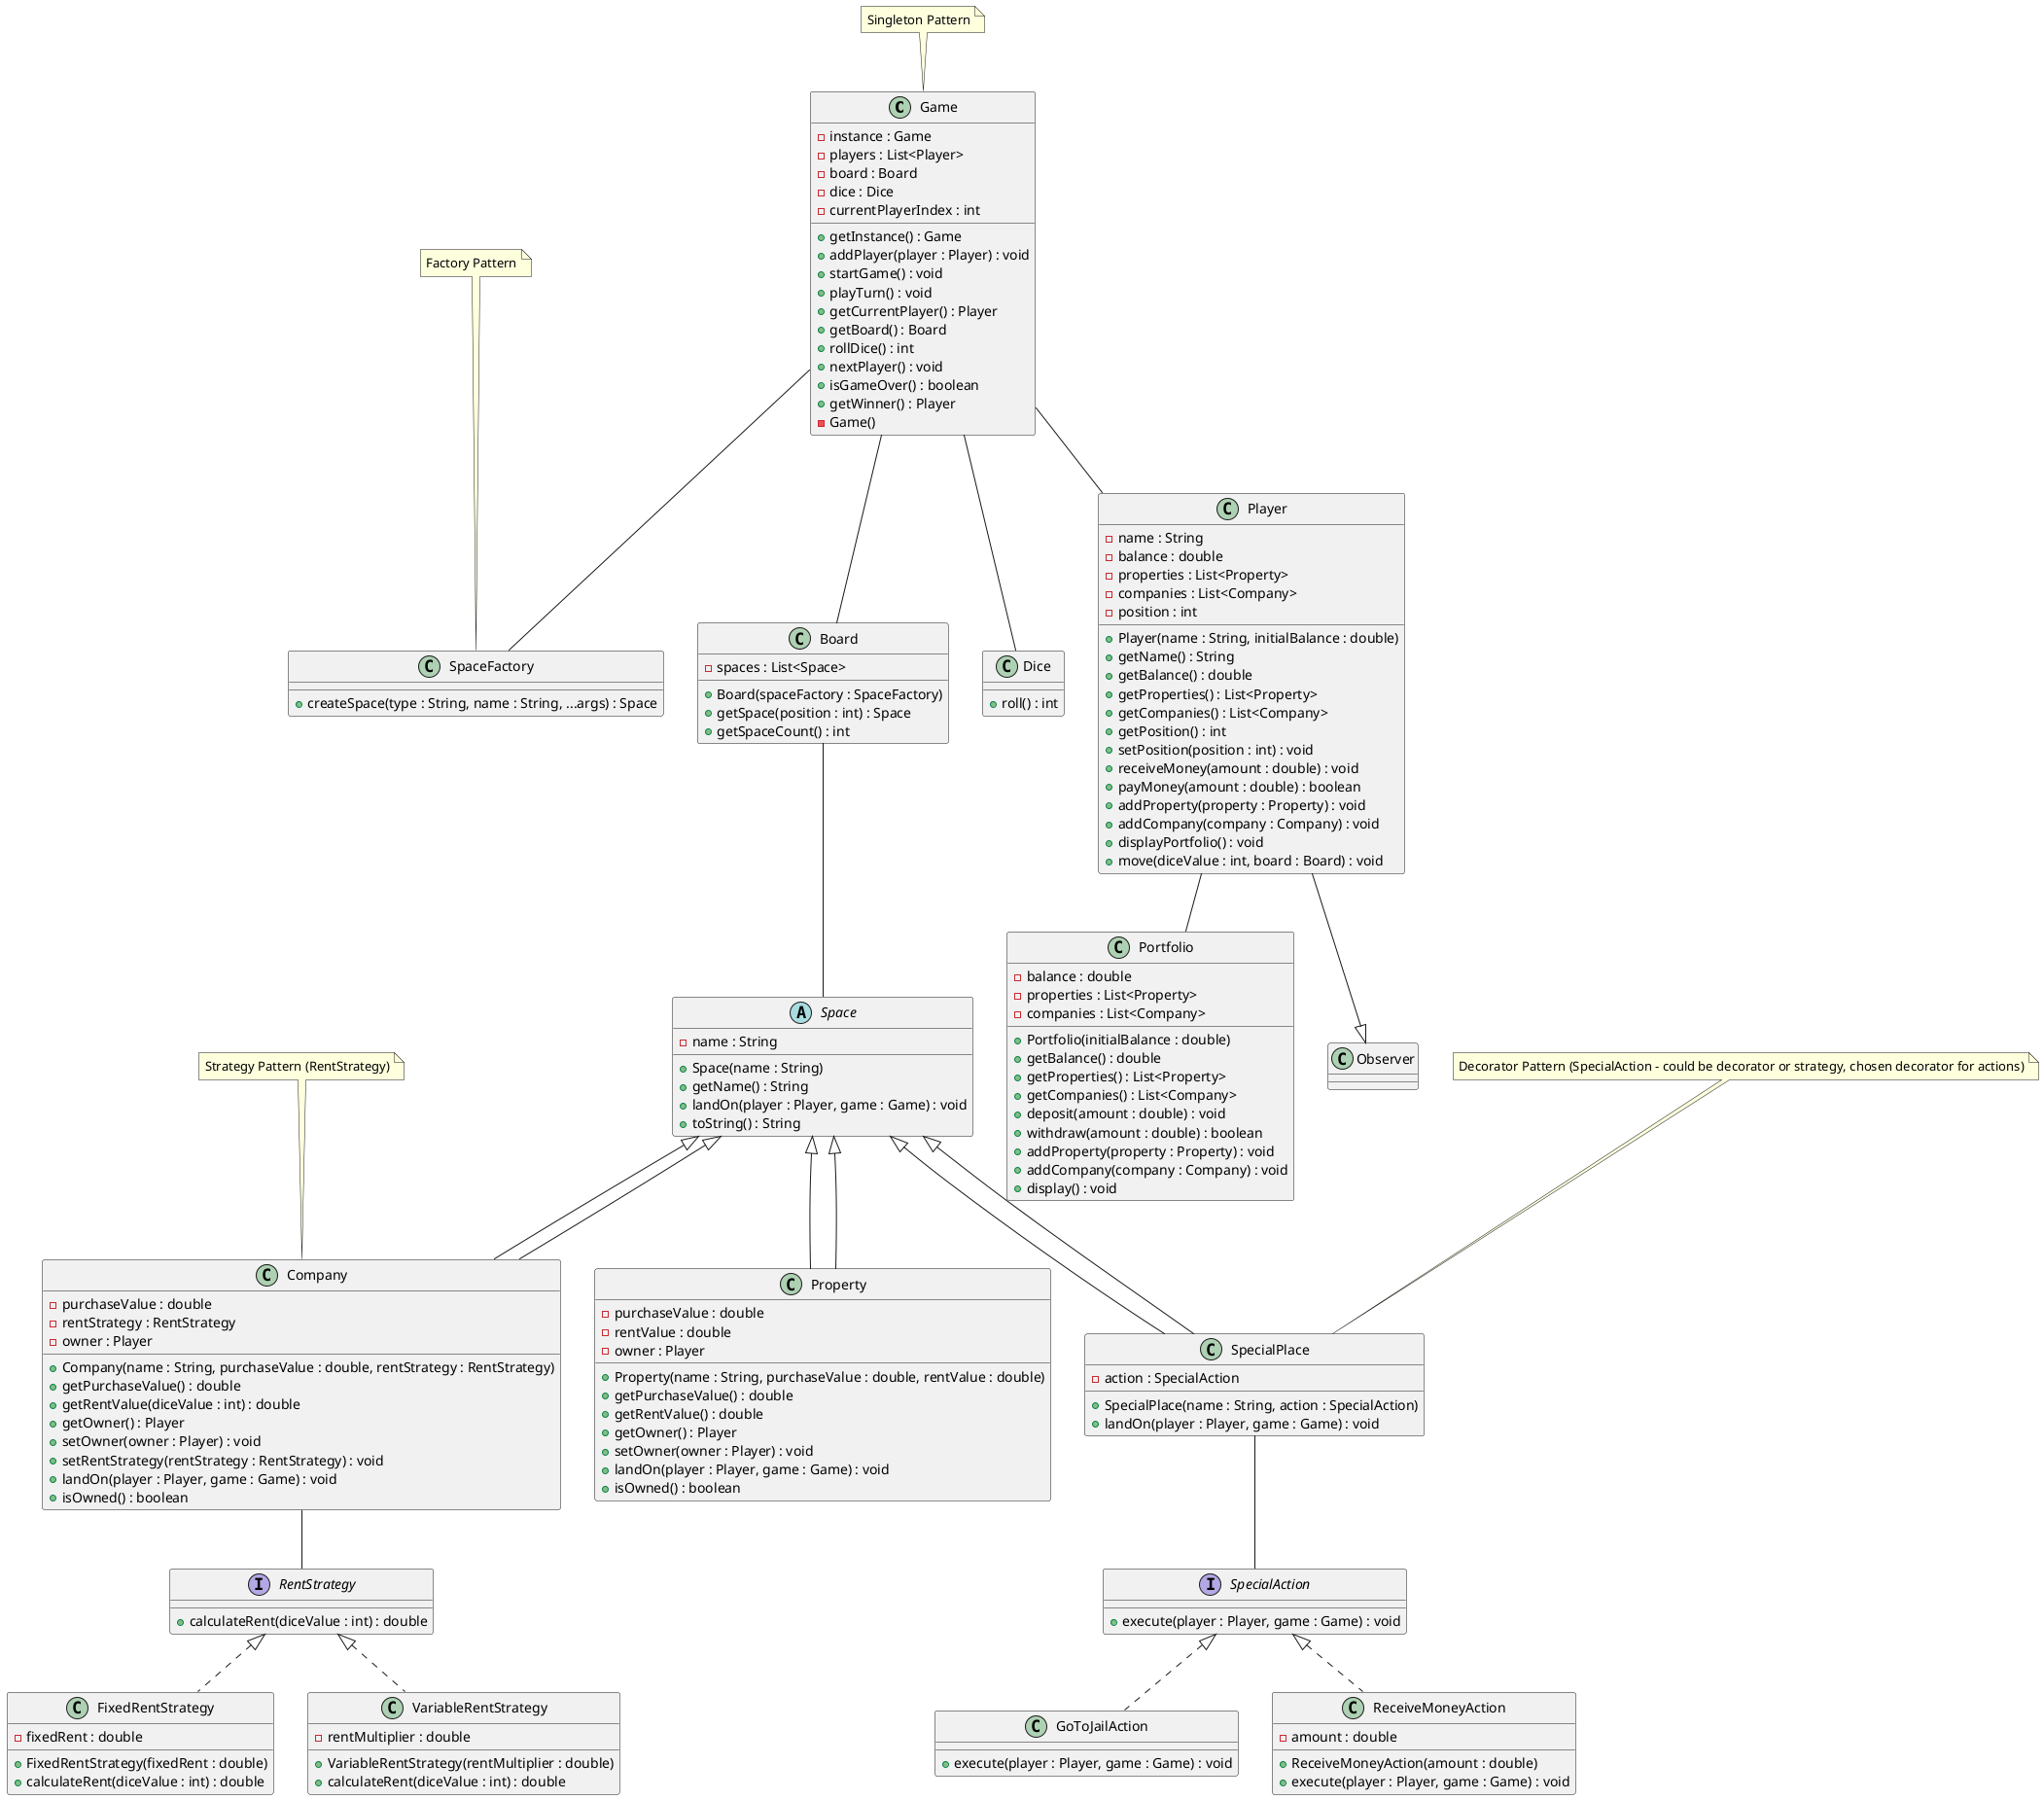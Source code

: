 @startuml monopoly
class Game {
    - instance : Game
    - players : List<Player>
    - board : Board
    - dice : Dice
    - currentPlayerIndex : int
    + getInstance() : Game
    + addPlayer(player : Player) : void
    + startGame() : void
    + playTurn() : void
    + getCurrentPlayer() : Player
    + getBoard() : Board
    + rollDice() : int
    + nextPlayer() : void
    + isGameOver() : boolean
    + getWinner() : Player
    - Game()
}

class Board {
    - spaces : List<Space>
    + Board(spaceFactory : SpaceFactory)
    + getSpace(position : int) : Space
    + getSpaceCount() : int
}

abstract class Space {
    - name : String
    + Space(name : String)
    + getName() : String
    + landOn(player : Player, game : Game) : void
    + toString() : String
}

class Property extends Space {
    - purchaseValue : double
    - rentValue : double
    - owner : Player
    + Property(name : String, purchaseValue : double, rentValue : double)
    + getPurchaseValue() : double
    + getRentValue() : double
    + getOwner() : Player
    + setOwner(owner : Player) : void
    + landOn(player : Player, game : Game) : void
    + isOwned() : boolean
}

class Company extends Space {
    - purchaseValue : double
    - rentStrategy : RentStrategy
    - owner : Player
    + Company(name : String, purchaseValue : double, rentStrategy : RentStrategy)
    + getPurchaseValue() : double
    + getRentValue(diceValue : int) : double
    + getOwner() : Player
    + setOwner(owner : Player) : void
    + setRentStrategy(rentStrategy : RentStrategy) : void
    + landOn(player : Player, game : Game) : void
    + isOwned() : boolean
}

class SpecialPlace extends Space {
    - action : SpecialAction
    + SpecialPlace(name : String, action : SpecialAction)
    + landOn(player : Player, game : Game) : void
}

interface RentStrategy {
    + calculateRent(diceValue : int) : double
}

class FixedRentStrategy implements RentStrategy {
    - fixedRent : double
    + FixedRentStrategy(fixedRent : double)
    + calculateRent(diceValue : int) : double
}

class VariableRentStrategy implements RentStrategy {
    - rentMultiplier : double
    + VariableRentStrategy(rentMultiplier : double)
    + calculateRent(diceValue : int) : double
}

interface SpecialAction {
    + execute(player : Player, game : Game) : void
}

class GoToJailAction implements SpecialAction {
    + execute(player : Player, game : Game) : void
}

class ReceiveMoneyAction implements SpecialAction {
    - amount : double
    + ReceiveMoneyAction(amount : double)
    + execute(player : Player, game : Game) : void
}

class Player {
    - name : String
    - balance : double
    - properties : List<Property>
    - companies : List<Company>
    - position : int
    + Player(name : String, initialBalance : double)
    + getName() : String
    + getBalance() : double
    + getProperties() : List<Property>
    + getCompanies() : List<Company>
    + getPosition() : int
    + setPosition(position : int) : void
    + receiveMoney(amount : double) : void
    + payMoney(amount : double) : boolean
    + addProperty(property : Property) : void
    + addCompany(company : Company) : void
    + displayPortfolio() : void
    + move(diceValue : int, board : Board) : void
}

class Portfolio {
    - balance : double
    - properties : List<Property>
    - companies : List<Company>
    + Portfolio(initialBalance : double)
    + getBalance() : double
    + getProperties() : List<Property>
    + getCompanies() : List<Company>
    + deposit(amount : double) : void
    + withdraw(amount : double) : boolean
    + addProperty(property : Property) : void
    + addCompany(company : Company) : void
    + display() : void
}

class Dice {
    + roll() : int
}

class SpaceFactory {
    + createSpace(type : String, name : String, ...args) : Space
}


Game -- Board
Game -- Player
Game -- Dice
Game -- SpaceFactory
Board -- Space
Space <|-- Property
Space <|-- Company
Space <|-- SpecialPlace
Company -- RentStrategy
SpecialPlace -- SpecialAction
Player -- Portfolio
Player --|> Observer

note top of Game : Singleton Pattern
note top of SpaceFactory : Factory Pattern
note top of Company : Strategy Pattern (RentStrategy)
note top of SpecialPlace : Decorator Pattern (SpecialAction - could be decorator or strategy, chosen decorator for actions)
@enduml